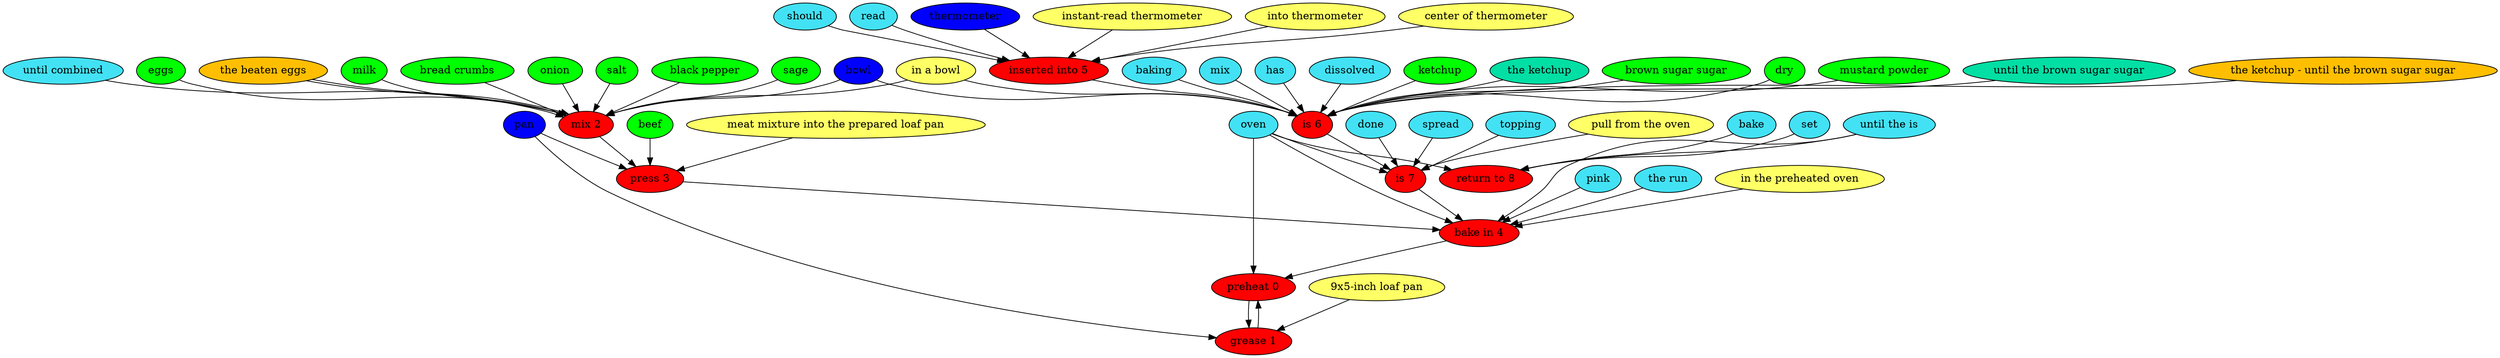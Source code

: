 digraph G {
"preheat 0" [style=filled, fillcolor=red];
oven [style=filled, fillcolor="#0000ff"];
oven -> "preheat 0";
"grease 1" [style=filled, fillcolor=red];
pan [style=filled, fillcolor="#0000ff"];
pan -> "grease 1";
"9x5-inch loaf pan" [style=filled, fillcolor="#ffff66"];
"9x5-inch loaf pan" -> "grease 1";
"mix 2" [style=filled, fillcolor=red];
"until combined" [style=filled, fillcolor="#42e2f4"];
"until combined" -> "mix 2";
eggs [style=filled, fillcolor=green];
eggs -> "mix 2";
"the beaten eggs" [style=filled, fillcolor="#01DFA5"];
"the beaten eggs" -> "mix 2";
milk [style=filled, fillcolor=green];
milk -> "mix 2";
"bread crumbs" [style=filled, fillcolor=green];
"bread crumbs" -> "mix 2";
onion [style=filled, fillcolor=green];
onion -> "mix 2";
salt [style=filled, fillcolor=green];
salt -> "mix 2";
"black pepper" [style=filled, fillcolor=green];
"black pepper" -> "mix 2";
sage [style=filled, fillcolor=green];
sage -> "mix 2";
bowl [style=filled, fillcolor="#0000ff"];
bowl -> "mix 2";
"in a bowl" [style=filled, fillcolor="#ffff66"];
"in a bowl" -> "mix 2";
"the beaten eggs" [style=filled, fillcolor="#FFBF00"];
"the beaten eggs" -> "mix 2";
"press 3" [style=filled, fillcolor=red];
beef [style=filled, fillcolor=green];
beef -> "press 3";
pan [style=filled, fillcolor="#0000ff"];
pan -> "press 3";
"meat mixture into the prepared loaf pan" [style=filled, fillcolor="#ffff66"];
"meat mixture into the prepared loaf pan" -> "press 3";
"bake in 4" [style=filled, fillcolor=red];
"until the is" [style=filled, fillcolor="#42e2f4"];
"until the is" -> "bake in 4";
pink [style=filled, fillcolor="#42e2f4"];
pink -> "bake in 4";
"the run" [style=filled, fillcolor="#42e2f4"];
"the run" -> "bake in 4";
oven [style=filled, fillcolor="#0000ff"];
oven -> "bake in 4";
"in the preheated oven" [style=filled, fillcolor="#ffff66"];
"in the preheated oven" -> "bake in 4";
"inserted into 5" [style=filled, fillcolor=red];
should [style=filled, fillcolor="#42e2f4"];
should -> "inserted into 5";
read [style=filled, fillcolor="#42e2f4"];
read -> "inserted into 5";
thermometer [style=filled, fillcolor="#0000ff"];
thermometer -> "inserted into 5";
"instant-read thermometer" [style=filled, fillcolor="#ffff66"];
"instant-read thermometer" -> "inserted into 5";
"into thermometer" [style=filled, fillcolor="#ffff66"];
"into thermometer" -> "inserted into 5";
"center of thermometer" [style=filled, fillcolor="#ffff66"];
"center of thermometer" -> "inserted into 5";
"is 6" [style=filled, fillcolor=red];
baking [style=filled, fillcolor="#42e2f4"];
baking -> "is 6";
mix [style=filled, fillcolor="#42e2f4"];
mix -> "is 6";
has [style=filled, fillcolor="#42e2f4"];
has -> "is 6";
dissolved [style=filled, fillcolor="#42e2f4"];
dissolved -> "is 6";
ketchup [style=filled, fillcolor=green];
ketchup -> "is 6";
"the ketchup" [style=filled, fillcolor="#01DFA5"];
"the ketchup" -> "is 6";
"brown sugar sugar" [style=filled, fillcolor=green];
"brown sugar sugar" -> "is 6";
dry [style=filled, fillcolor=green];
dry -> "is 6";
"mustard powder" [style=filled, fillcolor=green];
"mustard powder" -> "is 6";
"until the brown sugar sugar" [style=filled, fillcolor="#01DFA5"];
"until the brown sugar sugar" -> "is 6";
bowl [style=filled, fillcolor="#0000ff"];
bowl -> "is 6";
"in a bowl" [style=filled, fillcolor="#ffff66"];
"in a bowl" -> "is 6";
"the ketchup - until the brown sugar sugar" [style=filled, fillcolor="#FFBF00"];
"the ketchup - until the brown sugar sugar" -> "is 6";
"is 7" [style=filled, fillcolor=red];
done [style=filled, fillcolor="#42e2f4"];
done -> "is 7";
spread [style=filled, fillcolor="#42e2f4"];
spread -> "is 7";
topping [style=filled, fillcolor="#42e2f4"];
topping -> "is 7";
oven [style=filled, fillcolor="#0000ff"];
oven -> "is 7";
"pull from the oven" [style=filled, fillcolor="#ffff66"];
"pull from the oven" -> "is 7";
"return to 8" [style=filled, fillcolor=red];
oven [style=filled, fillcolor="#42e2f4"];
oven -> "return to 8";
bake [style=filled, fillcolor="#42e2f4"];
bake -> "return to 8";
"until the is" [style=filled, fillcolor="#42e2f4"];
"until the is" -> "return to 8";
set [style=filled, fillcolor="#42e2f4"];
set -> "return to 8";
"preheat 0" -> "grease 1";
"grease 1" -> "preheat 0";
"mix 2" -> "press 3";
"press 3" -> "bake in 4";
"bake in 4" -> "preheat 0";
"inserted into 5" -> "is 6";
"is 6" -> "is 7";
"is 7" -> "bake in 4";
}
